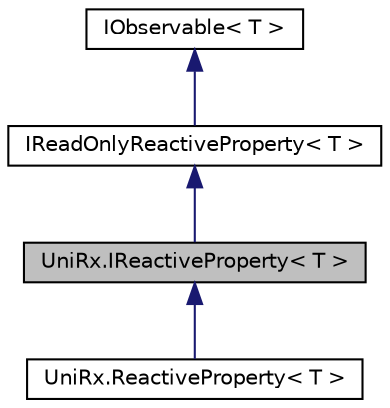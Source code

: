digraph "UniRx.IReactiveProperty&lt; T &gt;"
{
 // LATEX_PDF_SIZE
  edge [fontname="Helvetica",fontsize="10",labelfontname="Helvetica",labelfontsize="10"];
  node [fontname="Helvetica",fontsize="10",shape=record];
  Node1 [label="UniRx.IReactiveProperty\< T \>",height=0.2,width=0.4,color="black", fillcolor="grey75", style="filled", fontcolor="black",tooltip=" "];
  Node2 -> Node1 [dir="back",color="midnightblue",fontsize="10",style="solid"];
  Node2 [label="IReadOnlyReactiveProperty\< T \>",height=0.2,width=0.4,color="black", fillcolor="white", style="filled",URL="$interface_uni_rx_1_1_i_read_only_reactive_property.html",tooltip=" "];
  Node3 -> Node2 [dir="back",color="midnightblue",fontsize="10",style="solid"];
  Node3 [label="IObservable\< T \>",height=0.2,width=0.4,color="black", fillcolor="white", style="filled",URL="$interface_uni_rx_1_1_i_observable.html",tooltip=" "];
  Node1 -> Node4 [dir="back",color="midnightblue",fontsize="10",style="solid"];
  Node4 [label="UniRx.ReactiveProperty\< T \>",height=0.2,width=0.4,color="black", fillcolor="white", style="filled",URL="$class_uni_rx_1_1_reactive_property.html",tooltip="Lightweight property broker."];
}
